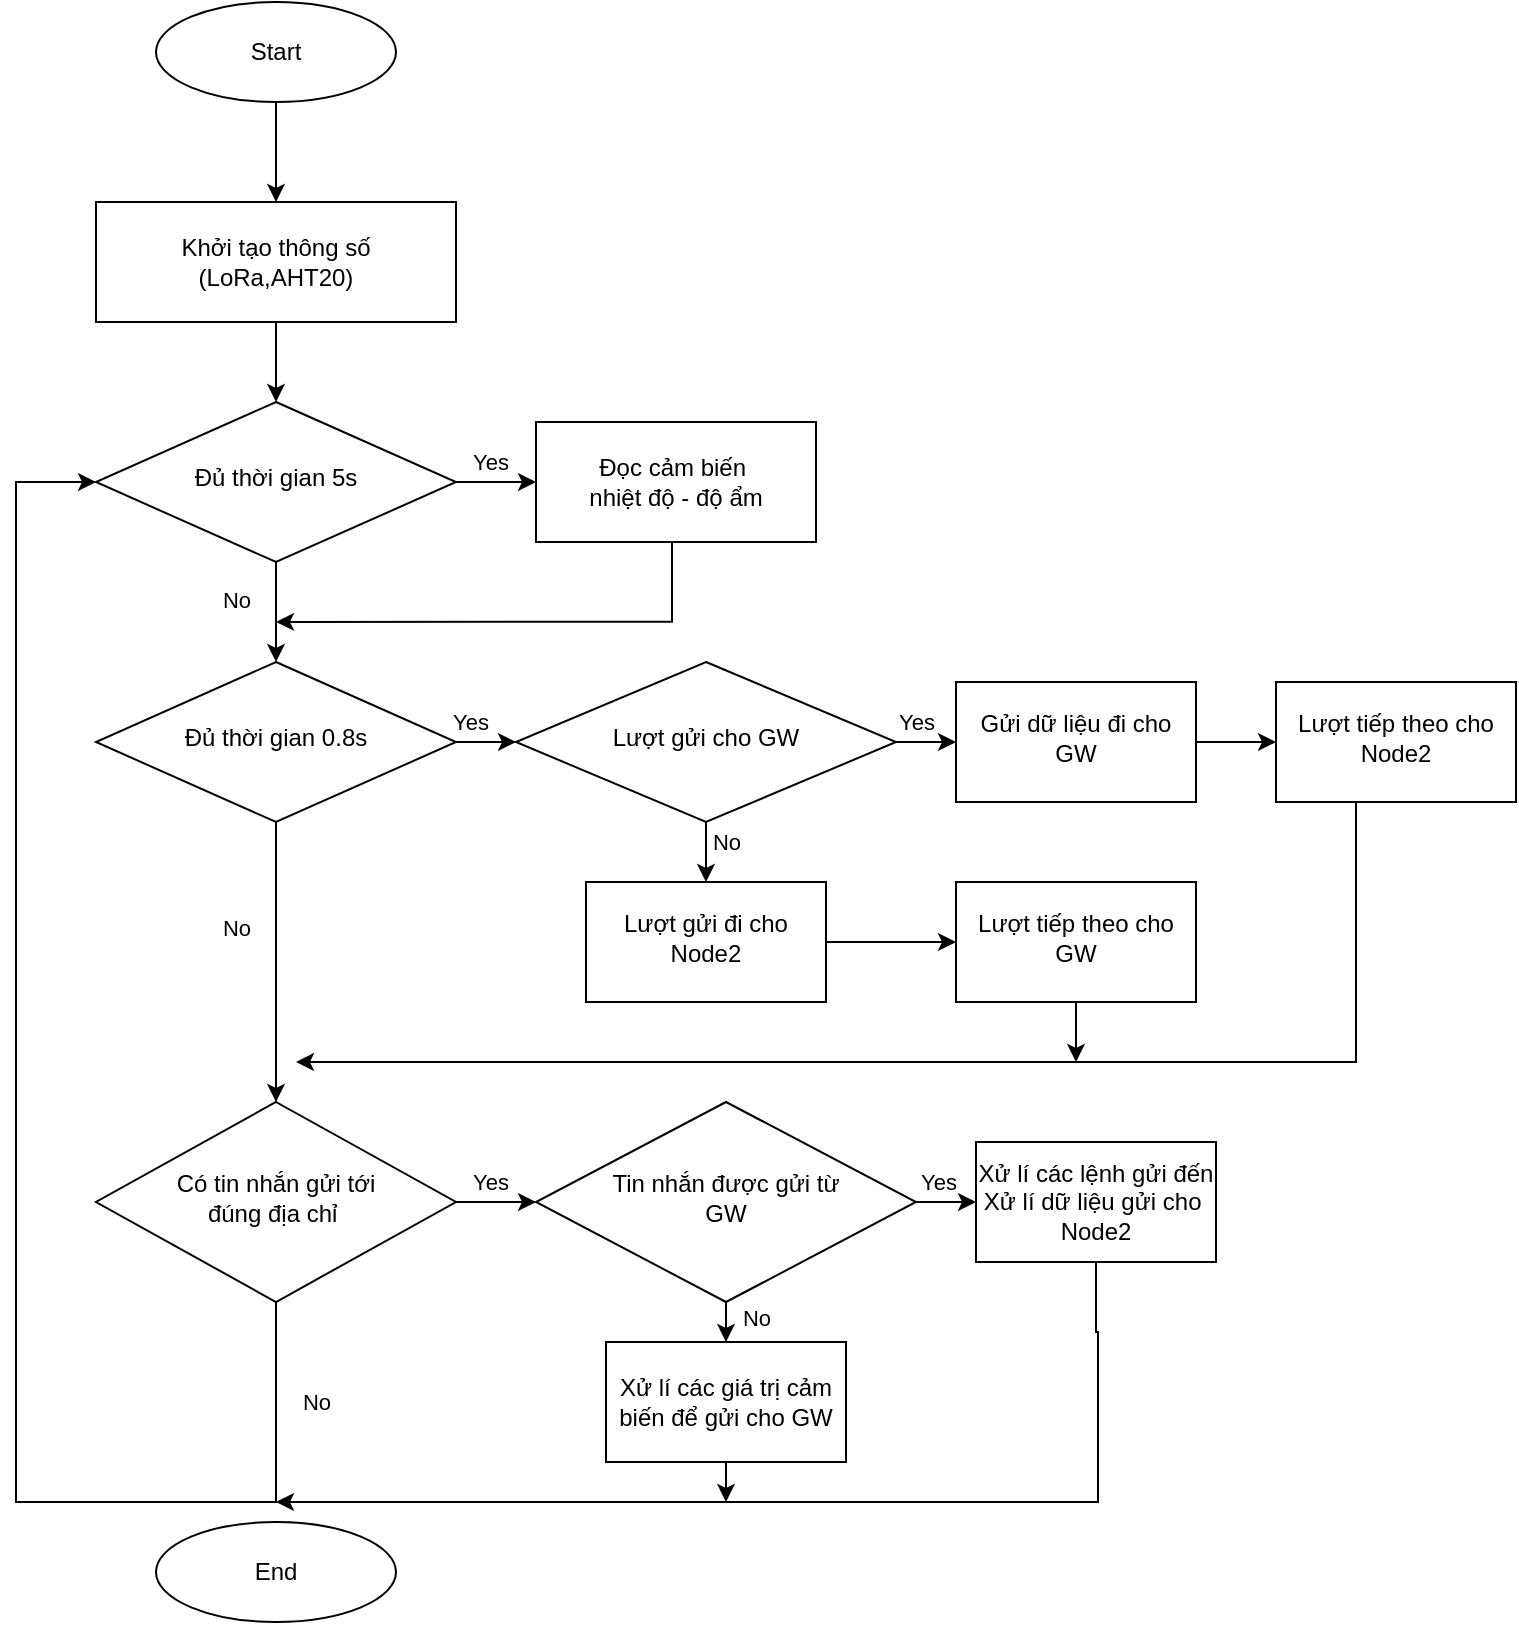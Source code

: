 <mxfile version="22.0.8" type="device">
  <diagram id="C5RBs43oDa-KdzZeNtuy" name="Page-1">
    <mxGraphModel dx="1235" dy="675" grid="1" gridSize="10" guides="1" tooltips="1" connect="1" arrows="1" fold="1" page="1" pageScale="1" pageWidth="827" pageHeight="1169" math="0" shadow="0">
      <root>
        <mxCell id="WIyWlLk6GJQsqaUBKTNV-0" />
        <mxCell id="WIyWlLk6GJQsqaUBKTNV-1" parent="WIyWlLk6GJQsqaUBKTNV-0" />
        <mxCell id="1esCkplvkV44b7dthGbA-23" value="" style="edgeStyle=orthogonalEdgeStyle;rounded=0;orthogonalLoop=1;jettySize=auto;html=1;" edge="1" parent="WIyWlLk6GJQsqaUBKTNV-1" source="WIyWlLk6GJQsqaUBKTNV-6" target="1esCkplvkV44b7dthGbA-22">
          <mxGeometry relative="1" as="geometry" />
        </mxCell>
        <mxCell id="1esCkplvkV44b7dthGbA-30" value="No" style="edgeLabel;html=1;align=center;verticalAlign=middle;resizable=0;points=[];" vertex="1" connectable="0" parent="1esCkplvkV44b7dthGbA-23">
          <mxGeometry x="-0.249" y="1" relative="1" as="geometry">
            <mxPoint x="-21" as="offset" />
          </mxGeometry>
        </mxCell>
        <mxCell id="1esCkplvkV44b7dthGbA-26" value="" style="edgeStyle=orthogonalEdgeStyle;rounded=0;orthogonalLoop=1;jettySize=auto;html=1;" edge="1" parent="WIyWlLk6GJQsqaUBKTNV-1" source="WIyWlLk6GJQsqaUBKTNV-6" target="WIyWlLk6GJQsqaUBKTNV-7">
          <mxGeometry relative="1" as="geometry" />
        </mxCell>
        <mxCell id="1esCkplvkV44b7dthGbA-29" value="Yes" style="edgeLabel;html=1;align=center;verticalAlign=middle;resizable=0;points=[];" vertex="1" connectable="0" parent="1esCkplvkV44b7dthGbA-26">
          <mxGeometry x="-0.179" y="-1" relative="1" as="geometry">
            <mxPoint y="-11" as="offset" />
          </mxGeometry>
        </mxCell>
        <mxCell id="WIyWlLk6GJQsqaUBKTNV-6" value="Đủ thời gian 5s" style="rhombus;whiteSpace=wrap;html=1;shadow=0;fontFamily=Helvetica;fontSize=12;align=center;strokeWidth=1;spacing=6;spacingTop=-4;" parent="WIyWlLk6GJQsqaUBKTNV-1" vertex="1">
          <mxGeometry x="70" y="210" width="180" height="80" as="geometry" />
        </mxCell>
        <mxCell id="1esCkplvkV44b7dthGbA-32" style="edgeStyle=orthogonalEdgeStyle;rounded=0;orthogonalLoop=1;jettySize=auto;html=1;entryX=0.5;entryY=0;entryDx=0;entryDy=0;exitX=0.5;exitY=1;exitDx=0;exitDy=0;" edge="1" parent="WIyWlLk6GJQsqaUBKTNV-1" source="WIyWlLk6GJQsqaUBKTNV-7">
          <mxGeometry relative="1" as="geometry">
            <mxPoint x="290" y="229.999" as="sourcePoint" />
            <mxPoint x="160" y="319.94" as="targetPoint" />
            <Array as="points">
              <mxPoint x="358" y="320" />
            </Array>
          </mxGeometry>
        </mxCell>
        <mxCell id="WIyWlLk6GJQsqaUBKTNV-7" value="Đọc cảm biến&lt;br&gt;nhiệt độ độ ẩm" style="rounded=1;whiteSpace=wrap;html=1;fontSize=12;glass=0;strokeWidth=1;shadow=0;" parent="WIyWlLk6GJQsqaUBKTNV-1" vertex="1">
          <mxGeometry x="290" y="220" width="136" height="60" as="geometry" />
        </mxCell>
        <mxCell id="1esCkplvkV44b7dthGbA-35" value="" style="edgeStyle=orthogonalEdgeStyle;rounded=0;orthogonalLoop=1;jettySize=auto;html=1;" edge="1" parent="WIyWlLk6GJQsqaUBKTNV-1" source="WIyWlLk6GJQsqaUBKTNV-10" target="1esCkplvkV44b7dthGbA-34">
          <mxGeometry relative="1" as="geometry" />
        </mxCell>
        <mxCell id="1esCkplvkV44b7dthGbA-62" value="Yes" style="edgeLabel;html=1;align=center;verticalAlign=middle;resizable=0;points=[];" vertex="1" connectable="0" parent="1esCkplvkV44b7dthGbA-35">
          <mxGeometry x="-0.715" y="4" relative="1" as="geometry">
            <mxPoint x="3" y="-6" as="offset" />
          </mxGeometry>
        </mxCell>
        <mxCell id="1esCkplvkV44b7dthGbA-38" value="" style="edgeStyle=orthogonalEdgeStyle;rounded=0;orthogonalLoop=1;jettySize=auto;html=1;" edge="1" parent="WIyWlLk6GJQsqaUBKTNV-1" source="WIyWlLk6GJQsqaUBKTNV-10" target="1esCkplvkV44b7dthGbA-37">
          <mxGeometry relative="1" as="geometry" />
        </mxCell>
        <mxCell id="1esCkplvkV44b7dthGbA-64" value="No" style="edgeLabel;html=1;align=center;verticalAlign=middle;resizable=0;points=[];" vertex="1" connectable="0" parent="1esCkplvkV44b7dthGbA-38">
          <mxGeometry x="-0.725" relative="1" as="geometry">
            <mxPoint x="10" y="3" as="offset" />
          </mxGeometry>
        </mxCell>
        <mxCell id="WIyWlLk6GJQsqaUBKTNV-10" value="Lượt gửi cho GW" style="rhombus;whiteSpace=wrap;html=1;shadow=0;fontFamily=Helvetica;fontSize=12;align=center;strokeWidth=1;spacing=6;spacingTop=-4;" parent="WIyWlLk6GJQsqaUBKTNV-1" vertex="1">
          <mxGeometry x="280" y="340" width="190" height="80" as="geometry" />
        </mxCell>
        <mxCell id="1esCkplvkV44b7dthGbA-0" value="End" style="ellipse;whiteSpace=wrap;html=1;" vertex="1" parent="WIyWlLk6GJQsqaUBKTNV-1">
          <mxGeometry x="100" y="770" width="120" height="50" as="geometry" />
        </mxCell>
        <mxCell id="1esCkplvkV44b7dthGbA-27" value="" style="edgeStyle=orthogonalEdgeStyle;rounded=0;orthogonalLoop=1;jettySize=auto;html=1;" edge="1" parent="WIyWlLk6GJQsqaUBKTNV-1" source="1esCkplvkV44b7dthGbA-1" target="1esCkplvkV44b7dthGbA-3">
          <mxGeometry relative="1" as="geometry" />
        </mxCell>
        <mxCell id="1esCkplvkV44b7dthGbA-1" value="Start" style="ellipse;whiteSpace=wrap;html=1;" vertex="1" parent="WIyWlLk6GJQsqaUBKTNV-1">
          <mxGeometry x="100" y="10" width="120" height="50" as="geometry" />
        </mxCell>
        <mxCell id="1esCkplvkV44b7dthGbA-28" value="" style="edgeStyle=orthogonalEdgeStyle;rounded=0;orthogonalLoop=1;jettySize=auto;html=1;" edge="1" parent="WIyWlLk6GJQsqaUBKTNV-1" source="1esCkplvkV44b7dthGbA-3" target="WIyWlLk6GJQsqaUBKTNV-6">
          <mxGeometry relative="1" as="geometry" />
        </mxCell>
        <mxCell id="1esCkplvkV44b7dthGbA-3" value="Khởi tạo thông số&lt;br&gt;(LoRa,AHT20)" style="rounded=0;whiteSpace=wrap;html=1;" vertex="1" parent="WIyWlLk6GJQsqaUBKTNV-1">
          <mxGeometry x="70" y="110" width="180" height="60" as="geometry" />
        </mxCell>
        <mxCell id="1esCkplvkV44b7dthGbA-55" value="" style="edgeStyle=orthogonalEdgeStyle;rounded=0;orthogonalLoop=1;jettySize=auto;html=1;" edge="1" parent="WIyWlLk6GJQsqaUBKTNV-1" source="1esCkplvkV44b7dthGbA-13" target="1esCkplvkV44b7dthGbA-46">
          <mxGeometry relative="1" as="geometry" />
        </mxCell>
        <mxCell id="1esCkplvkV44b7dthGbA-65" value="Yes" style="edgeLabel;html=1;align=center;verticalAlign=middle;resizable=0;points=[];" vertex="1" connectable="0" parent="1esCkplvkV44b7dthGbA-55">
          <mxGeometry x="-0.179" y="1" relative="1" as="geometry">
            <mxPoint y="-9" as="offset" />
          </mxGeometry>
        </mxCell>
        <mxCell id="1esCkplvkV44b7dthGbA-60" style="edgeStyle=orthogonalEdgeStyle;rounded=0;orthogonalLoop=1;jettySize=auto;html=1;entryX=0;entryY=0.5;entryDx=0;entryDy=0;" edge="1" parent="WIyWlLk6GJQsqaUBKTNV-1" source="1esCkplvkV44b7dthGbA-13" target="WIyWlLk6GJQsqaUBKTNV-6">
          <mxGeometry relative="1" as="geometry">
            <mxPoint x="40" y="250" as="targetPoint" />
            <Array as="points">
              <mxPoint x="160" y="760" />
              <mxPoint x="30" y="760" />
              <mxPoint x="30" y="250" />
            </Array>
          </mxGeometry>
        </mxCell>
        <mxCell id="1esCkplvkV44b7dthGbA-68" value="No" style="edgeLabel;html=1;align=center;verticalAlign=middle;resizable=0;points=[];" vertex="1" connectable="0" parent="1esCkplvkV44b7dthGbA-60">
          <mxGeometry x="-0.874" relative="1" as="geometry">
            <mxPoint x="20" y="1" as="offset" />
          </mxGeometry>
        </mxCell>
        <mxCell id="1esCkplvkV44b7dthGbA-13" value="Có tin nhắn gửi tới&lt;br&gt;đúng địa chỉ&amp;nbsp;" style="rhombus;whiteSpace=wrap;html=1;shadow=0;fontFamily=Helvetica;fontSize=12;align=center;strokeWidth=1;spacing=6;spacingTop=-4;" vertex="1" parent="WIyWlLk6GJQsqaUBKTNV-1">
          <mxGeometry x="70" y="560" width="180" height="100" as="geometry" />
        </mxCell>
        <mxCell id="1esCkplvkV44b7dthGbA-24" value="" style="edgeStyle=orthogonalEdgeStyle;rounded=0;orthogonalLoop=1;jettySize=auto;html=1;" edge="1" parent="WIyWlLk6GJQsqaUBKTNV-1" source="1esCkplvkV44b7dthGbA-22">
          <mxGeometry relative="1" as="geometry">
            <mxPoint x="160" y="560" as="targetPoint" />
          </mxGeometry>
        </mxCell>
        <mxCell id="1esCkplvkV44b7dthGbA-25" value="No" style="edgeLabel;html=1;align=center;verticalAlign=middle;resizable=0;points=[];" vertex="1" connectable="0" parent="1esCkplvkV44b7dthGbA-24">
          <mxGeometry x="-0.268" y="-2" relative="1" as="geometry">
            <mxPoint x="-18" y="1" as="offset" />
          </mxGeometry>
        </mxCell>
        <mxCell id="1esCkplvkV44b7dthGbA-33" value="" style="edgeStyle=orthogonalEdgeStyle;rounded=0;orthogonalLoop=1;jettySize=auto;html=1;" edge="1" parent="WIyWlLk6GJQsqaUBKTNV-1" source="1esCkplvkV44b7dthGbA-22" target="WIyWlLk6GJQsqaUBKTNV-10">
          <mxGeometry relative="1" as="geometry" />
        </mxCell>
        <mxCell id="1esCkplvkV44b7dthGbA-61" value="Yes" style="edgeLabel;html=1;align=center;verticalAlign=middle;resizable=0;points=[];" vertex="1" connectable="0" parent="1esCkplvkV44b7dthGbA-33">
          <mxGeometry x="-0.716" y="3" relative="1" as="geometry">
            <mxPoint y="-7" as="offset" />
          </mxGeometry>
        </mxCell>
        <mxCell id="1esCkplvkV44b7dthGbA-22" value="Đủ thời gian 0.8s" style="rhombus;whiteSpace=wrap;html=1;shadow=0;fontFamily=Helvetica;fontSize=12;align=center;strokeWidth=1;spacing=6;spacingTop=-4;" vertex="1" parent="WIyWlLk6GJQsqaUBKTNV-1">
          <mxGeometry x="70" y="340" width="180" height="80" as="geometry" />
        </mxCell>
        <mxCell id="1esCkplvkV44b7dthGbA-40" value="" style="edgeStyle=orthogonalEdgeStyle;rounded=0;orthogonalLoop=1;jettySize=auto;html=1;" edge="1" parent="WIyWlLk6GJQsqaUBKTNV-1" source="1esCkplvkV44b7dthGbA-34" target="1esCkplvkV44b7dthGbA-39">
          <mxGeometry relative="1" as="geometry" />
        </mxCell>
        <mxCell id="1esCkplvkV44b7dthGbA-34" value="Gửi dữ liệu đi cho GW" style="whiteSpace=wrap;html=1;shadow=0;strokeWidth=1;spacing=6;spacingTop=-4;" vertex="1" parent="WIyWlLk6GJQsqaUBKTNV-1">
          <mxGeometry x="500" y="350" width="120" height="60" as="geometry" />
        </mxCell>
        <mxCell id="1esCkplvkV44b7dthGbA-42" value="" style="edgeStyle=orthogonalEdgeStyle;rounded=0;orthogonalLoop=1;jettySize=auto;html=1;" edge="1" parent="WIyWlLk6GJQsqaUBKTNV-1" source="1esCkplvkV44b7dthGbA-37" target="1esCkplvkV44b7dthGbA-41">
          <mxGeometry relative="1" as="geometry" />
        </mxCell>
        <mxCell id="1esCkplvkV44b7dthGbA-37" value="Lượt gửi đi cho&lt;br&gt;Node2" style="whiteSpace=wrap;html=1;shadow=0;strokeWidth=1;spacing=6;spacingTop=-4;" vertex="1" parent="WIyWlLk6GJQsqaUBKTNV-1">
          <mxGeometry x="315" y="450" width="120" height="60" as="geometry" />
        </mxCell>
        <mxCell id="1esCkplvkV44b7dthGbA-44" style="edgeStyle=orthogonalEdgeStyle;rounded=0;orthogonalLoop=1;jettySize=auto;html=1;" edge="1" parent="WIyWlLk6GJQsqaUBKTNV-1" source="1esCkplvkV44b7dthGbA-39">
          <mxGeometry relative="1" as="geometry">
            <mxPoint x="170" y="540" as="targetPoint" />
            <Array as="points">
              <mxPoint x="700" y="540" />
              <mxPoint x="170" y="540" />
            </Array>
          </mxGeometry>
        </mxCell>
        <mxCell id="1esCkplvkV44b7dthGbA-39" value="Lượt tiếp theo cho&lt;br&gt;Node2" style="whiteSpace=wrap;html=1;shadow=0;strokeWidth=1;spacing=6;spacingTop=-4;" vertex="1" parent="WIyWlLk6GJQsqaUBKTNV-1">
          <mxGeometry x="660" y="350" width="120" height="60" as="geometry" />
        </mxCell>
        <mxCell id="1esCkplvkV44b7dthGbA-45" value="" style="edgeStyle=orthogonalEdgeStyle;rounded=0;orthogonalLoop=1;jettySize=auto;html=1;" edge="1" parent="WIyWlLk6GJQsqaUBKTNV-1" source="1esCkplvkV44b7dthGbA-41">
          <mxGeometry relative="1" as="geometry">
            <mxPoint x="560" y="540" as="targetPoint" />
          </mxGeometry>
        </mxCell>
        <mxCell id="1esCkplvkV44b7dthGbA-41" value="Lượt tiếp theo cho&lt;br&gt;GW" style="whiteSpace=wrap;html=1;shadow=0;strokeWidth=1;spacing=6;spacingTop=-4;" vertex="1" parent="WIyWlLk6GJQsqaUBKTNV-1">
          <mxGeometry x="500" y="450" width="120" height="60" as="geometry" />
        </mxCell>
        <mxCell id="1esCkplvkV44b7dthGbA-53" value="" style="edgeStyle=orthogonalEdgeStyle;rounded=0;orthogonalLoop=1;jettySize=auto;html=1;" edge="1" parent="WIyWlLk6GJQsqaUBKTNV-1" source="1esCkplvkV44b7dthGbA-46" target="1esCkplvkV44b7dthGbA-52">
          <mxGeometry relative="1" as="geometry" />
        </mxCell>
        <mxCell id="1esCkplvkV44b7dthGbA-67" value="No" style="edgeLabel;html=1;align=center;verticalAlign=middle;resizable=0;points=[];" vertex="1" connectable="0" parent="1esCkplvkV44b7dthGbA-53">
          <mxGeometry x="0.602" y="-3" relative="1" as="geometry">
            <mxPoint x="18" as="offset" />
          </mxGeometry>
        </mxCell>
        <mxCell id="1esCkplvkV44b7dthGbA-54" value="" style="edgeStyle=orthogonalEdgeStyle;rounded=0;orthogonalLoop=1;jettySize=auto;html=1;" edge="1" parent="WIyWlLk6GJQsqaUBKTNV-1" source="1esCkplvkV44b7dthGbA-46" target="1esCkplvkV44b7dthGbA-51">
          <mxGeometry relative="1" as="geometry" />
        </mxCell>
        <mxCell id="1esCkplvkV44b7dthGbA-66" value="Yes" style="edgeLabel;html=1;align=center;verticalAlign=middle;resizable=0;points=[];" vertex="1" connectable="0" parent="1esCkplvkV44b7dthGbA-54">
          <mxGeometry x="0.162" relative="1" as="geometry">
            <mxPoint y="-10" as="offset" />
          </mxGeometry>
        </mxCell>
        <mxCell id="1esCkplvkV44b7dthGbA-46" value="Tin nhắn được gửi từ&lt;br&gt;GW" style="rhombus;whiteSpace=wrap;html=1;shadow=0;fontFamily=Helvetica;fontSize=12;align=center;strokeWidth=1;spacing=6;spacingTop=-4;" vertex="1" parent="WIyWlLk6GJQsqaUBKTNV-1">
          <mxGeometry x="290" y="560" width="190" height="100" as="geometry" />
        </mxCell>
        <mxCell id="1esCkplvkV44b7dthGbA-48" value="Đọc cảm biến&amp;nbsp;&lt;br&gt;nhiệt độ - độ ẩm" style="rounded=0;whiteSpace=wrap;html=1;" vertex="1" parent="WIyWlLk6GJQsqaUBKTNV-1">
          <mxGeometry x="290" y="220" width="140" height="60" as="geometry" />
        </mxCell>
        <mxCell id="1esCkplvkV44b7dthGbA-56" style="edgeStyle=orthogonalEdgeStyle;rounded=0;orthogonalLoop=1;jettySize=auto;html=1;" edge="1" parent="WIyWlLk6GJQsqaUBKTNV-1" source="1esCkplvkV44b7dthGbA-51">
          <mxGeometry relative="1" as="geometry">
            <mxPoint x="160" y="760" as="targetPoint" />
            <Array as="points">
              <mxPoint x="570" y="675" />
              <mxPoint x="571" y="710" />
            </Array>
          </mxGeometry>
        </mxCell>
        <mxCell id="1esCkplvkV44b7dthGbA-51" value="Xử lí các lệnh gửi đến&lt;br&gt;Xử lí dữ liệu gửi cho&amp;nbsp;&lt;br&gt;Node2" style="rounded=0;whiteSpace=wrap;html=1;" vertex="1" parent="WIyWlLk6GJQsqaUBKTNV-1">
          <mxGeometry x="510" y="580" width="120" height="60" as="geometry" />
        </mxCell>
        <mxCell id="1esCkplvkV44b7dthGbA-57" style="edgeStyle=orthogonalEdgeStyle;rounded=0;orthogonalLoop=1;jettySize=auto;html=1;exitX=0.5;exitY=1;exitDx=0;exitDy=0;" edge="1" parent="WIyWlLk6GJQsqaUBKTNV-1" source="1esCkplvkV44b7dthGbA-52">
          <mxGeometry relative="1" as="geometry">
            <mxPoint x="385" y="760" as="targetPoint" />
          </mxGeometry>
        </mxCell>
        <mxCell id="1esCkplvkV44b7dthGbA-52" value="Xử lí các giá trị cảm biến để gửi cho GW" style="rounded=0;whiteSpace=wrap;html=1;" vertex="1" parent="WIyWlLk6GJQsqaUBKTNV-1">
          <mxGeometry x="325" y="680" width="120" height="60" as="geometry" />
        </mxCell>
      </root>
    </mxGraphModel>
  </diagram>
</mxfile>
